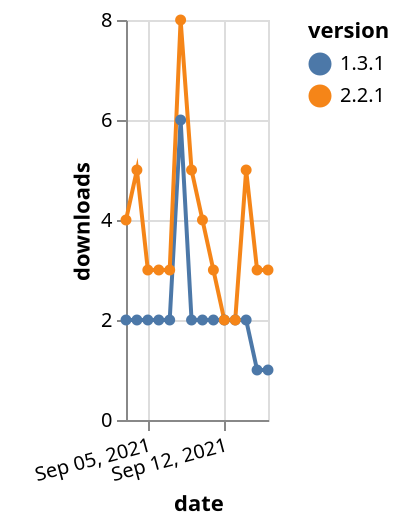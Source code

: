 {"$schema": "https://vega.github.io/schema/vega-lite/v5.json", "description": "A simple bar chart with embedded data.", "data": {"values": [{"date": "2021-09-03", "total": 8769, "delta": 2, "version": "1.3.1"}, {"date": "2021-09-04", "total": 8771, "delta": 2, "version": "1.3.1"}, {"date": "2021-09-05", "total": 8773, "delta": 2, "version": "1.3.1"}, {"date": "2021-09-06", "total": 8775, "delta": 2, "version": "1.3.1"}, {"date": "2021-09-07", "total": 8777, "delta": 2, "version": "1.3.1"}, {"date": "2021-09-08", "total": 8783, "delta": 6, "version": "1.3.1"}, {"date": "2021-09-09", "total": 8785, "delta": 2, "version": "1.3.1"}, {"date": "2021-09-10", "total": 8787, "delta": 2, "version": "1.3.1"}, {"date": "2021-09-11", "total": 8789, "delta": 2, "version": "1.3.1"}, {"date": "2021-09-12", "total": 8791, "delta": 2, "version": "1.3.1"}, {"date": "2021-09-13", "total": 8793, "delta": 2, "version": "1.3.1"}, {"date": "2021-09-14", "total": 8795, "delta": 2, "version": "1.3.1"}, {"date": "2021-09-15", "total": 8796, "delta": 1, "version": "1.3.1"}, {"date": "2021-09-16", "total": 8797, "delta": 1, "version": "1.3.1"}, {"date": "2021-09-03", "total": 5325, "delta": 4, "version": "2.2.1"}, {"date": "2021-09-04", "total": 5330, "delta": 5, "version": "2.2.1"}, {"date": "2021-09-05", "total": 5333, "delta": 3, "version": "2.2.1"}, {"date": "2021-09-06", "total": 5336, "delta": 3, "version": "2.2.1"}, {"date": "2021-09-07", "total": 5339, "delta": 3, "version": "2.2.1"}, {"date": "2021-09-08", "total": 5347, "delta": 8, "version": "2.2.1"}, {"date": "2021-09-09", "total": 5352, "delta": 5, "version": "2.2.1"}, {"date": "2021-09-10", "total": 5356, "delta": 4, "version": "2.2.1"}, {"date": "2021-09-11", "total": 5359, "delta": 3, "version": "2.2.1"}, {"date": "2021-09-12", "total": 5361, "delta": 2, "version": "2.2.1"}, {"date": "2021-09-13", "total": 5363, "delta": 2, "version": "2.2.1"}, {"date": "2021-09-14", "total": 5368, "delta": 5, "version": "2.2.1"}, {"date": "2021-09-15", "total": 5371, "delta": 3, "version": "2.2.1"}, {"date": "2021-09-16", "total": 5374, "delta": 3, "version": "2.2.1"}]}, "width": "container", "mark": {"type": "line", "point": {"filled": true}}, "encoding": {"x": {"field": "date", "type": "temporal", "timeUnit": "yearmonthdate", "title": "date", "axis": {"labelAngle": -15}}, "y": {"field": "delta", "type": "quantitative", "title": "downloads"}, "color": {"field": "version", "type": "nominal"}, "tooltip": {"field": "delta"}}}